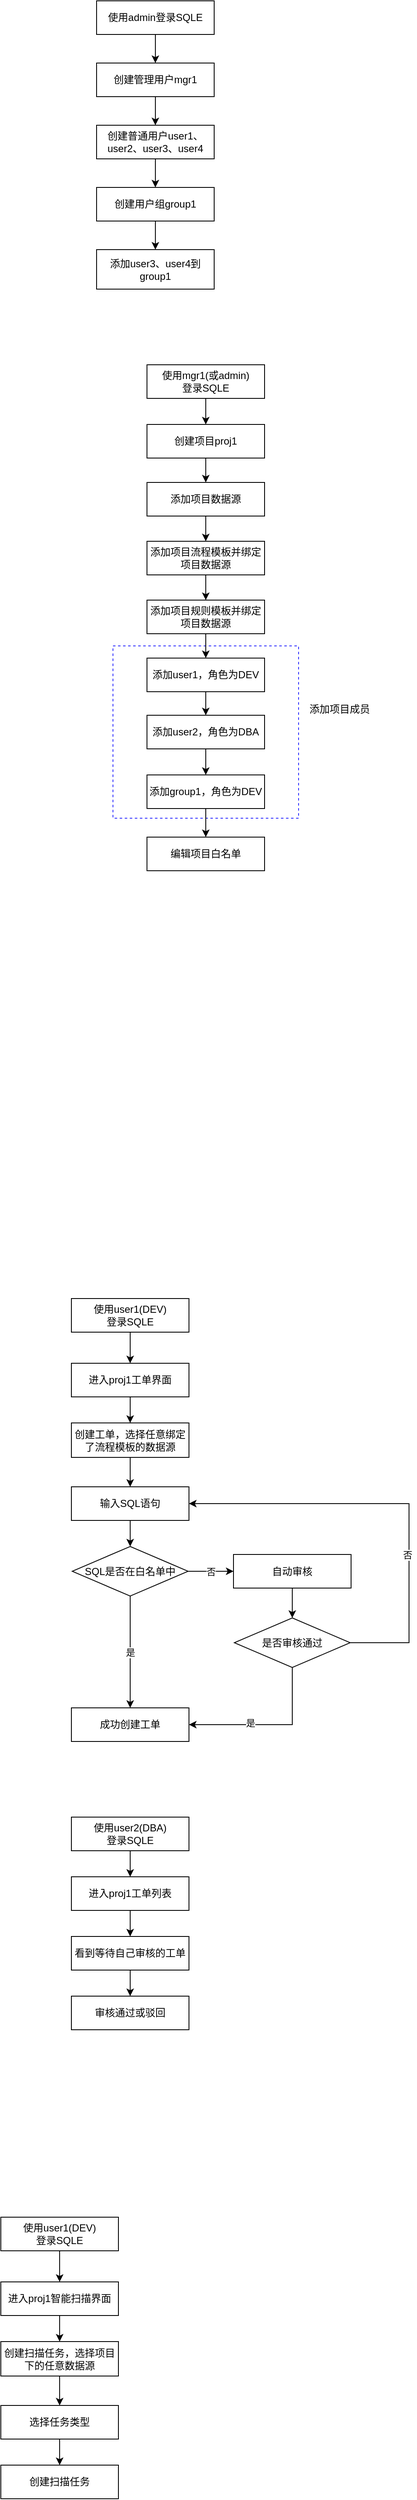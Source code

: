<mxfile version="20.4.0" type="github">
  <diagram id="mYVRujsw0kvANxDBXX0q" name="Page-1">
    <mxGraphModel dx="1426" dy="1836" grid="0" gridSize="10" guides="1" tooltips="1" connect="1" arrows="1" fold="1" page="1" pageScale="1" pageWidth="850" pageHeight="1100" math="0" shadow="0">
      <root>
        <mxCell id="0" />
        <mxCell id="1" parent="0" />
        <mxCell id="mYt-dQ_EKpgAcm44ap4p-28" value="" style="verticalLabelPosition=bottom;verticalAlign=top;html=1;shape=mxgraph.basic.rect;fillColor2=none;strokeWidth=1;size=20;indent=5;fillColor=none;dashed=1;strokeColor=#3333FF;" vertex="1" parent="1">
          <mxGeometry x="292.5" y="382.5" width="221" height="205" as="geometry" />
        </mxCell>
        <mxCell id="mYt-dQ_EKpgAcm44ap4p-18" style="edgeStyle=orthogonalEdgeStyle;rounded=0;orthogonalLoop=1;jettySize=auto;html=1;" edge="1" parent="1" source="7y-xZiBahoW6S9qinBv4-1" target="7y-xZiBahoW6S9qinBv4-3">
          <mxGeometry relative="1" as="geometry" />
        </mxCell>
        <mxCell id="7y-xZiBahoW6S9qinBv4-1" value="使用admin登录SQLE" style="rounded=0;whiteSpace=wrap;html=1;" parent="1" vertex="1">
          <mxGeometry x="273" y="-385" width="140" height="40" as="geometry" />
        </mxCell>
        <mxCell id="mYt-dQ_EKpgAcm44ap4p-19" style="edgeStyle=orthogonalEdgeStyle;rounded=0;orthogonalLoop=1;jettySize=auto;html=1;" edge="1" parent="1" source="7y-xZiBahoW6S9qinBv4-3" target="7y-xZiBahoW6S9qinBv4-5">
          <mxGeometry relative="1" as="geometry" />
        </mxCell>
        <mxCell id="7y-xZiBahoW6S9qinBv4-3" value="创建管理用户mgr1" style="rounded=0;whiteSpace=wrap;html=1;" parent="1" vertex="1">
          <mxGeometry x="273" y="-311" width="140" height="40" as="geometry" />
        </mxCell>
        <mxCell id="mYt-dQ_EKpgAcm44ap4p-20" style="edgeStyle=orthogonalEdgeStyle;rounded=0;orthogonalLoop=1;jettySize=auto;html=1;entryX=0.5;entryY=0;entryDx=0;entryDy=0;" edge="1" parent="1" source="7y-xZiBahoW6S9qinBv4-5" target="7y-xZiBahoW6S9qinBv4-7">
          <mxGeometry relative="1" as="geometry" />
        </mxCell>
        <mxCell id="7y-xZiBahoW6S9qinBv4-5" value="创建普通用户user1、user2、user3、user4" style="rounded=0;whiteSpace=wrap;html=1;" parent="1" vertex="1">
          <mxGeometry x="273" y="-237" width="140" height="40" as="geometry" />
        </mxCell>
        <mxCell id="mYt-dQ_EKpgAcm44ap4p-21" style="edgeStyle=orthogonalEdgeStyle;rounded=0;orthogonalLoop=1;jettySize=auto;html=1;entryX=0.5;entryY=0;entryDx=0;entryDy=0;" edge="1" parent="1" source="7y-xZiBahoW6S9qinBv4-7" target="7y-xZiBahoW6S9qinBv4-15">
          <mxGeometry relative="1" as="geometry" />
        </mxCell>
        <mxCell id="7y-xZiBahoW6S9qinBv4-7" value="创建用户组group1" style="rounded=0;whiteSpace=wrap;html=1;" parent="1" vertex="1">
          <mxGeometry x="273" y="-163" width="140" height="40" as="geometry" />
        </mxCell>
        <mxCell id="7y-xZiBahoW6S9qinBv4-15" value="添加user3、user4到group1" style="rounded=0;whiteSpace=wrap;html=1;" parent="1" vertex="1">
          <mxGeometry x="273" y="-89" width="140" height="47" as="geometry" />
        </mxCell>
        <mxCell id="7y-xZiBahoW6S9qinBv4-19" style="edgeStyle=orthogonalEdgeStyle;rounded=0;orthogonalLoop=1;jettySize=auto;html=1;entryX=0.5;entryY=0;entryDx=0;entryDy=0;" parent="1" source="7y-xZiBahoW6S9qinBv4-17" target="7y-xZiBahoW6S9qinBv4-18" edge="1">
          <mxGeometry relative="1" as="geometry" />
        </mxCell>
        <mxCell id="7y-xZiBahoW6S9qinBv4-17" value="使用mgr1(或admin)&lt;br&gt;登录SQLE" style="rounded=0;whiteSpace=wrap;html=1;" parent="1" vertex="1">
          <mxGeometry x="333" y="48" width="140" height="40" as="geometry" />
        </mxCell>
        <mxCell id="mYt-dQ_EKpgAcm44ap4p-22" style="edgeStyle=orthogonalEdgeStyle;rounded=0;orthogonalLoop=1;jettySize=auto;html=1;entryX=0.5;entryY=0;entryDx=0;entryDy=0;" edge="1" parent="1" source="7y-xZiBahoW6S9qinBv4-18" target="7y-xZiBahoW6S9qinBv4-20">
          <mxGeometry relative="1" as="geometry" />
        </mxCell>
        <mxCell id="7y-xZiBahoW6S9qinBv4-18" value="创建项目proj1" style="rounded=0;whiteSpace=wrap;html=1;" parent="1" vertex="1">
          <mxGeometry x="333" y="119" width="140" height="40" as="geometry" />
        </mxCell>
        <mxCell id="mYt-dQ_EKpgAcm44ap4p-23" style="edgeStyle=orthogonalEdgeStyle;rounded=0;orthogonalLoop=1;jettySize=auto;html=1;entryX=0.5;entryY=0;entryDx=0;entryDy=0;" edge="1" parent="1" source="7y-xZiBahoW6S9qinBv4-20" target="7y-xZiBahoW6S9qinBv4-22">
          <mxGeometry relative="1" as="geometry" />
        </mxCell>
        <mxCell id="7y-xZiBahoW6S9qinBv4-20" value="添加项目数据源" style="rounded=0;whiteSpace=wrap;html=1;" parent="1" vertex="1">
          <mxGeometry x="333" y="188" width="140" height="40" as="geometry" />
        </mxCell>
        <mxCell id="mYt-dQ_EKpgAcm44ap4p-24" style="edgeStyle=orthogonalEdgeStyle;rounded=0;orthogonalLoop=1;jettySize=auto;html=1;entryX=0.5;entryY=0;entryDx=0;entryDy=0;" edge="1" parent="1" source="7y-xZiBahoW6S9qinBv4-22" target="7y-xZiBahoW6S9qinBv4-25">
          <mxGeometry relative="1" as="geometry" />
        </mxCell>
        <mxCell id="7y-xZiBahoW6S9qinBv4-22" value="添加项目流程模板并绑定项目数据源" style="rounded=0;whiteSpace=wrap;html=1;" parent="1" vertex="1">
          <mxGeometry x="333" y="258" width="140" height="40" as="geometry" />
        </mxCell>
        <mxCell id="mYt-dQ_EKpgAcm44ap4p-25" style="edgeStyle=orthogonalEdgeStyle;rounded=0;orthogonalLoop=1;jettySize=auto;html=1;exitX=0.5;exitY=1;exitDx=0;exitDy=0;entryX=0.5;entryY=0;entryDx=0;entryDy=0;" edge="1" parent="1" source="7y-xZiBahoW6S9qinBv4-25" target="7y-xZiBahoW6S9qinBv4-32">
          <mxGeometry relative="1" as="geometry" />
        </mxCell>
        <mxCell id="7y-xZiBahoW6S9qinBv4-25" value="添加项目规则模板并绑定项目数据源" style="rounded=0;whiteSpace=wrap;html=1;" parent="1" vertex="1">
          <mxGeometry x="333" y="328" width="140" height="40" as="geometry" />
        </mxCell>
        <mxCell id="7y-xZiBahoW6S9qinBv4-30" value="编辑项目白名单" style="rounded=0;whiteSpace=wrap;html=1;" parent="1" vertex="1">
          <mxGeometry x="333" y="610" width="140" height="40" as="geometry" />
        </mxCell>
        <mxCell id="mYt-dQ_EKpgAcm44ap4p-26" style="edgeStyle=orthogonalEdgeStyle;rounded=0;orthogonalLoop=1;jettySize=auto;html=1;" edge="1" parent="1" source="7y-xZiBahoW6S9qinBv4-32" target="7y-xZiBahoW6S9qinBv4-34">
          <mxGeometry relative="1" as="geometry" />
        </mxCell>
        <mxCell id="7y-xZiBahoW6S9qinBv4-32" value="添加user1，角色为DEV" style="rounded=0;whiteSpace=wrap;html=1;" parent="1" vertex="1">
          <mxGeometry x="333" y="397" width="140" height="40" as="geometry" />
        </mxCell>
        <mxCell id="mYt-dQ_EKpgAcm44ap4p-27" style="edgeStyle=orthogonalEdgeStyle;rounded=0;orthogonalLoop=1;jettySize=auto;html=1;entryX=0.5;entryY=0;entryDx=0;entryDy=0;" edge="1" parent="1" source="7y-xZiBahoW6S9qinBv4-34" target="7y-xZiBahoW6S9qinBv4-36">
          <mxGeometry relative="1" as="geometry" />
        </mxCell>
        <mxCell id="7y-xZiBahoW6S9qinBv4-34" value="添加user2，角色为DBA" style="rounded=0;whiteSpace=wrap;html=1;" parent="1" vertex="1">
          <mxGeometry x="333" y="465" width="140" height="40" as="geometry" />
        </mxCell>
        <mxCell id="mYt-dQ_EKpgAcm44ap4p-31" style="edgeStyle=orthogonalEdgeStyle;rounded=0;orthogonalLoop=1;jettySize=auto;html=1;" edge="1" parent="1" source="7y-xZiBahoW6S9qinBv4-36" target="7y-xZiBahoW6S9qinBv4-30">
          <mxGeometry relative="1" as="geometry" />
        </mxCell>
        <mxCell id="7y-xZiBahoW6S9qinBv4-36" value="添加group1，角色为DEV" style="rounded=0;whiteSpace=wrap;html=1;" parent="1" vertex="1">
          <mxGeometry x="333" y="536" width="140" height="40" as="geometry" />
        </mxCell>
        <mxCell id="7y-xZiBahoW6S9qinBv4-47" style="edgeStyle=orthogonalEdgeStyle;rounded=0;orthogonalLoop=1;jettySize=auto;html=1;" parent="1" source="7y-xZiBahoW6S9qinBv4-45" target="7y-xZiBahoW6S9qinBv4-46" edge="1">
          <mxGeometry relative="1" as="geometry" />
        </mxCell>
        <mxCell id="7y-xZiBahoW6S9qinBv4-45" value="使用user1(DEV)&lt;br&gt;登录SQLE" style="rounded=0;whiteSpace=wrap;html=1;" parent="1" vertex="1">
          <mxGeometry x="243" y="1159" width="140" height="40" as="geometry" />
        </mxCell>
        <mxCell id="7y-xZiBahoW6S9qinBv4-49" style="edgeStyle=orthogonalEdgeStyle;rounded=0;orthogonalLoop=1;jettySize=auto;html=1;" parent="1" source="7y-xZiBahoW6S9qinBv4-46" target="7y-xZiBahoW6S9qinBv4-48" edge="1">
          <mxGeometry relative="1" as="geometry" />
        </mxCell>
        <mxCell id="7y-xZiBahoW6S9qinBv4-46" value="进入proj1工单界面" style="rounded=0;whiteSpace=wrap;html=1;" parent="1" vertex="1">
          <mxGeometry x="243" y="1236" width="140" height="40" as="geometry" />
        </mxCell>
        <mxCell id="mYt-dQ_EKpgAcm44ap4p-2" style="edgeStyle=orthogonalEdgeStyle;rounded=0;orthogonalLoop=1;jettySize=auto;html=1;entryX=0.5;entryY=0;entryDx=0;entryDy=0;" edge="1" parent="1" source="7y-xZiBahoW6S9qinBv4-48" target="mYt-dQ_EKpgAcm44ap4p-1">
          <mxGeometry relative="1" as="geometry" />
        </mxCell>
        <mxCell id="7y-xZiBahoW6S9qinBv4-48" value="创建工单，选择任意绑定了流程模板的数据源" style="rounded=0;whiteSpace=wrap;html=1;" parent="1" vertex="1">
          <mxGeometry x="243" y="1307" width="140" height="41" as="geometry" />
        </mxCell>
        <mxCell id="mYt-dQ_EKpgAcm44ap4p-6" style="edgeStyle=orthogonalEdgeStyle;rounded=0;orthogonalLoop=1;jettySize=auto;html=1;entryX=0.5;entryY=0;entryDx=0;entryDy=0;" edge="1" parent="1" source="mYt-dQ_EKpgAcm44ap4p-1" target="mYt-dQ_EKpgAcm44ap4p-5">
          <mxGeometry relative="1" as="geometry" />
        </mxCell>
        <mxCell id="mYt-dQ_EKpgAcm44ap4p-1" value="输入SQL语句" style="rounded=0;whiteSpace=wrap;html=1;" vertex="1" parent="1">
          <mxGeometry x="243" y="1383" width="140" height="40" as="geometry" />
        </mxCell>
        <mxCell id="mYt-dQ_EKpgAcm44ap4p-3" value="成功创建工单" style="rounded=0;whiteSpace=wrap;html=1;" vertex="1" parent="1">
          <mxGeometry x="243" y="1646" width="140" height="40" as="geometry" />
        </mxCell>
        <mxCell id="mYt-dQ_EKpgAcm44ap4p-7" value="是" style="edgeStyle=orthogonalEdgeStyle;rounded=0;orthogonalLoop=1;jettySize=auto;html=1;entryX=0.5;entryY=0;entryDx=0;entryDy=0;" edge="1" parent="1" source="mYt-dQ_EKpgAcm44ap4p-5" target="mYt-dQ_EKpgAcm44ap4p-3">
          <mxGeometry relative="1" as="geometry" />
        </mxCell>
        <mxCell id="mYt-dQ_EKpgAcm44ap4p-9" value="否" style="edgeStyle=orthogonalEdgeStyle;rounded=0;orthogonalLoop=1;jettySize=auto;html=1;entryX=0;entryY=0.5;entryDx=0;entryDy=0;" edge="1" parent="1" source="mYt-dQ_EKpgAcm44ap4p-5" target="mYt-dQ_EKpgAcm44ap4p-8">
          <mxGeometry relative="1" as="geometry" />
        </mxCell>
        <mxCell id="mYt-dQ_EKpgAcm44ap4p-5" value="SQL是否在白名单中" style="rhombus;whiteSpace=wrap;html=1;" vertex="1" parent="1">
          <mxGeometry x="244" y="1454" width="138" height="59" as="geometry" />
        </mxCell>
        <mxCell id="mYt-dQ_EKpgAcm44ap4p-11" style="edgeStyle=orthogonalEdgeStyle;rounded=0;orthogonalLoop=1;jettySize=auto;html=1;" edge="1" parent="1" source="mYt-dQ_EKpgAcm44ap4p-8" target="mYt-dQ_EKpgAcm44ap4p-10">
          <mxGeometry relative="1" as="geometry" />
        </mxCell>
        <mxCell id="mYt-dQ_EKpgAcm44ap4p-8" value="自动审核" style="rounded=0;whiteSpace=wrap;html=1;" vertex="1" parent="1">
          <mxGeometry x="436" y="1463.5" width="140" height="40" as="geometry" />
        </mxCell>
        <mxCell id="mYt-dQ_EKpgAcm44ap4p-12" style="edgeStyle=orthogonalEdgeStyle;rounded=0;orthogonalLoop=1;jettySize=auto;html=1;entryX=1;entryY=0.5;entryDx=0;entryDy=0;exitX=0.5;exitY=1;exitDx=0;exitDy=0;" edge="1" parent="1" source="mYt-dQ_EKpgAcm44ap4p-10" target="mYt-dQ_EKpgAcm44ap4p-3">
          <mxGeometry relative="1" as="geometry" />
        </mxCell>
        <mxCell id="mYt-dQ_EKpgAcm44ap4p-13" value="是" style="edgeLabel;html=1;align=center;verticalAlign=middle;resizable=0;points=[];" vertex="1" connectable="0" parent="mYt-dQ_EKpgAcm44ap4p-12">
          <mxGeometry x="-0.181" y="-2" relative="1" as="geometry">
            <mxPoint x="-40" as="offset" />
          </mxGeometry>
        </mxCell>
        <mxCell id="mYt-dQ_EKpgAcm44ap4p-14" style="edgeStyle=orthogonalEdgeStyle;rounded=0;orthogonalLoop=1;jettySize=auto;html=1;entryX=1;entryY=0.5;entryDx=0;entryDy=0;" edge="1" parent="1" source="mYt-dQ_EKpgAcm44ap4p-10" target="mYt-dQ_EKpgAcm44ap4p-1">
          <mxGeometry relative="1" as="geometry">
            <Array as="points">
              <mxPoint x="645" y="1569" />
              <mxPoint x="645" y="1403" />
            </Array>
          </mxGeometry>
        </mxCell>
        <mxCell id="mYt-dQ_EKpgAcm44ap4p-15" value="否" style="edgeLabel;html=1;align=center;verticalAlign=middle;resizable=0;points=[];" vertex="1" connectable="0" parent="mYt-dQ_EKpgAcm44ap4p-14">
          <mxGeometry x="-0.296" y="2" relative="1" as="geometry">
            <mxPoint as="offset" />
          </mxGeometry>
        </mxCell>
        <mxCell id="mYt-dQ_EKpgAcm44ap4p-10" value="是否审核通过" style="rhombus;whiteSpace=wrap;html=1;" vertex="1" parent="1">
          <mxGeometry x="437" y="1539" width="138" height="59" as="geometry" />
        </mxCell>
        <mxCell id="mYt-dQ_EKpgAcm44ap4p-29" value="添加项目成员" style="text;html=1;align=center;verticalAlign=middle;resizable=0;points=[];autosize=1;strokeColor=none;fillColor=none;" vertex="1" parent="1">
          <mxGeometry x="517" y="445" width="90" height="26" as="geometry" />
        </mxCell>
        <mxCell id="mYt-dQ_EKpgAcm44ap4p-35" style="edgeStyle=orthogonalEdgeStyle;rounded=0;orthogonalLoop=1;jettySize=auto;html=1;" edge="1" parent="1" source="mYt-dQ_EKpgAcm44ap4p-33" target="mYt-dQ_EKpgAcm44ap4p-34">
          <mxGeometry relative="1" as="geometry" />
        </mxCell>
        <mxCell id="mYt-dQ_EKpgAcm44ap4p-33" value="使用user2(DBA)&lt;br&gt;登录SQLE" style="rounded=0;whiteSpace=wrap;html=1;" vertex="1" parent="1">
          <mxGeometry x="243" y="1776" width="140" height="40" as="geometry" />
        </mxCell>
        <mxCell id="mYt-dQ_EKpgAcm44ap4p-37" style="edgeStyle=orthogonalEdgeStyle;rounded=0;orthogonalLoop=1;jettySize=auto;html=1;entryX=0.5;entryY=0;entryDx=0;entryDy=0;" edge="1" parent="1" source="mYt-dQ_EKpgAcm44ap4p-34" target="mYt-dQ_EKpgAcm44ap4p-36">
          <mxGeometry relative="1" as="geometry" />
        </mxCell>
        <mxCell id="mYt-dQ_EKpgAcm44ap4p-34" value="进入proj1工单列表" style="rounded=0;whiteSpace=wrap;html=1;" vertex="1" parent="1">
          <mxGeometry x="243" y="1847" width="140" height="40" as="geometry" />
        </mxCell>
        <mxCell id="mYt-dQ_EKpgAcm44ap4p-39" style="edgeStyle=orthogonalEdgeStyle;rounded=0;orthogonalLoop=1;jettySize=auto;html=1;" edge="1" parent="1" source="mYt-dQ_EKpgAcm44ap4p-36" target="mYt-dQ_EKpgAcm44ap4p-38">
          <mxGeometry relative="1" as="geometry" />
        </mxCell>
        <mxCell id="mYt-dQ_EKpgAcm44ap4p-36" value="看到等待自己审核的工单" style="rounded=0;whiteSpace=wrap;html=1;" vertex="1" parent="1">
          <mxGeometry x="243" y="1918" width="140" height="40" as="geometry" />
        </mxCell>
        <mxCell id="mYt-dQ_EKpgAcm44ap4p-38" value="审核通过或驳回" style="rounded=0;whiteSpace=wrap;html=1;" vertex="1" parent="1">
          <mxGeometry x="243" y="1989" width="140" height="40" as="geometry" />
        </mxCell>
        <mxCell id="mYt-dQ_EKpgAcm44ap4p-40" style="edgeStyle=orthogonalEdgeStyle;rounded=0;orthogonalLoop=1;jettySize=auto;html=1;" edge="1" parent="1" source="mYt-dQ_EKpgAcm44ap4p-41" target="mYt-dQ_EKpgAcm44ap4p-43">
          <mxGeometry relative="1" as="geometry" />
        </mxCell>
        <mxCell id="mYt-dQ_EKpgAcm44ap4p-41" value="使用user1(DEV)&lt;br&gt;登录SQLE" style="rounded=0;whiteSpace=wrap;html=1;" vertex="1" parent="1">
          <mxGeometry x="159" y="2252" width="140" height="40" as="geometry" />
        </mxCell>
        <mxCell id="mYt-dQ_EKpgAcm44ap4p-42" style="edgeStyle=orthogonalEdgeStyle;rounded=0;orthogonalLoop=1;jettySize=auto;html=1;" edge="1" parent="1" source="mYt-dQ_EKpgAcm44ap4p-43" target="mYt-dQ_EKpgAcm44ap4p-45">
          <mxGeometry relative="1" as="geometry" />
        </mxCell>
        <mxCell id="mYt-dQ_EKpgAcm44ap4p-43" value="进入proj1智能扫描界面" style="rounded=0;whiteSpace=wrap;html=1;" vertex="1" parent="1">
          <mxGeometry x="159" y="2329" width="140" height="40" as="geometry" />
        </mxCell>
        <mxCell id="mYt-dQ_EKpgAcm44ap4p-44" style="edgeStyle=orthogonalEdgeStyle;rounded=0;orthogonalLoop=1;jettySize=auto;html=1;entryX=0.5;entryY=0;entryDx=0;entryDy=0;" edge="1" parent="1" source="mYt-dQ_EKpgAcm44ap4p-45" target="mYt-dQ_EKpgAcm44ap4p-47">
          <mxGeometry relative="1" as="geometry" />
        </mxCell>
        <mxCell id="mYt-dQ_EKpgAcm44ap4p-45" value="创建扫描任务，选择项目下的任意数据源" style="rounded=0;whiteSpace=wrap;html=1;" vertex="1" parent="1">
          <mxGeometry x="159" y="2400" width="140" height="41" as="geometry" />
        </mxCell>
        <mxCell id="mYt-dQ_EKpgAcm44ap4p-46" style="edgeStyle=orthogonalEdgeStyle;rounded=0;orthogonalLoop=1;jettySize=auto;html=1;entryX=0.5;entryY=0;entryDx=0;entryDy=0;" edge="1" parent="1" source="mYt-dQ_EKpgAcm44ap4p-47">
          <mxGeometry relative="1" as="geometry">
            <mxPoint x="229" y="2547" as="targetPoint" />
          </mxGeometry>
        </mxCell>
        <mxCell id="mYt-dQ_EKpgAcm44ap4p-47" value="选择任务类型" style="rounded=0;whiteSpace=wrap;html=1;" vertex="1" parent="1">
          <mxGeometry x="159" y="2476" width="140" height="40" as="geometry" />
        </mxCell>
        <mxCell id="mYt-dQ_EKpgAcm44ap4p-48" value="创建扫描任务" style="rounded=0;whiteSpace=wrap;html=1;" vertex="1" parent="1">
          <mxGeometry x="159" y="2547" width="140" height="40" as="geometry" />
        </mxCell>
      </root>
    </mxGraphModel>
  </diagram>
</mxfile>

